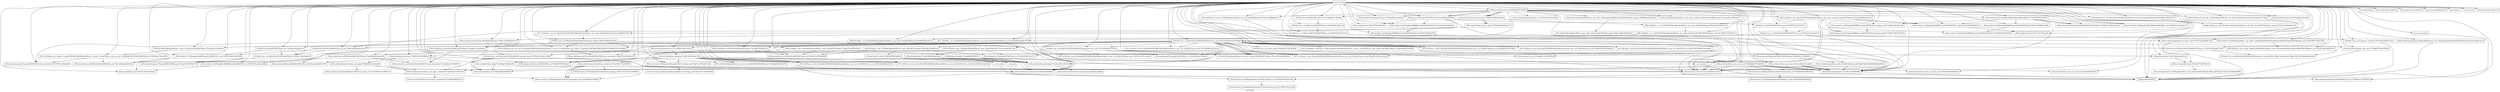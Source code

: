 digraph "Call graph" {
	label="Call graph";

	Node0x56424d361620 [shape=record,label="{external node}"];
	Node0x56424d361620 -> Node0x56424d41ed20;
	Node0x56424d361620 -> Node0x56424d24ccc0;
	Node0x56424d361620 -> Node0x56424d268780;
	Node0x56424d361620 -> Node0x56424d26d560;
	Node0x56424d361620 -> Node0x56424d295a80;
	Node0x56424d361620 -> Node0x56424d2875c0;
	Node0x56424d361620 -> Node0x56424d421020;
	Node0x56424d361620 -> Node0x56424d41b900;
	Node0x56424d361620 -> Node0x56424d23fc30;
	Node0x56424d361620 -> Node0x56424d241550;
	Node0x56424d361620 -> Node0x56424d250da0;
	Node0x56424d361620 -> Node0x56424d241de0;
	Node0x56424d361620 -> Node0x56424d2510d0;
	Node0x56424d361620 -> Node0x56424d3dff90;
	Node0x56424d361620 -> Node0x56424d24a650;
	Node0x56424d361620 -> Node0x56424d23d5e0;
	Node0x56424d361620 -> Node0x56424d259710;
	Node0x56424d361620 -> Node0x56424d2479e0;
	Node0x56424d361620 -> Node0x56424d25afc0;
	Node0x56424d361620 -> Node0x56424d252740;
	Node0x56424d361620 -> Node0x56424d2599c0;
	Node0x56424d361620 -> Node0x56424d321490;
	Node0x56424d361620 -> Node0x56424d25ca40;
	Node0x56424d361620 -> Node0x56424d361f80;
	Node0x56424d361620 -> Node0x56424d41f5e0;
	Node0x56424d361620 -> Node0x56424d25d130;
	Node0x56424d361620 -> Node0x56424d259ce0;
	Node0x56424d361620 -> Node0x56424d245210;
	Node0x56424d361620 -> Node0x56424d25e0f0;
	Node0x56424d361620 -> Node0x56424d28d070;
	Node0x56424d361620 -> Node0x56424d25b130;
	Node0x56424d361620 -> Node0x56424d243730;
	Node0x56424d361620 -> Node0x56424d259b30;
	Node0x56424d361620 -> Node0x56424d25f580;
	Node0x56424d361620 -> Node0x56424d26b9a0;
	Node0x56424d361620 -> Node0x56424d26bc50;
	Node0x56424d361620 -> Node0x56424d292bf0;
	Node0x56424d361620 -> Node0x56424d274af0;
	Node0x56424d361620 -> Node0x56424d273450;
	Node0x56424d361620 -> Node0x56424d274290;
	Node0x56424d361620 -> Node0x56424d282160;
	Node0x56424d361620 -> Node0x56424d269320;
	Node0x56424d361620 -> Node0x56424d288b80;
	Node0x56424d361620 -> Node0x56424d2771a0;
	Node0x56424d361620 -> Node0x56424d26e0b0;
	Node0x56424d361620 -> Node0x56424d2b9dc0;
	Node0x56424d361620 -> Node0x56424d26c7a0;
	Node0x56424d361620 -> Node0x56424d263ba0;
	Node0x56424d361620 -> Node0x56424d270c80;
	Node0x56424d361620 -> Node0x56424d26e9d0;
	Node0x56424d361620 -> Node0x56424d294370;
	Node0x56424d361620 -> Node0x56424d298490;
	Node0x56424d361620 -> Node0x56424d2a4870;
	Node0x56424d361620 -> Node0x56424d288030;
	Node0x56424d361620 -> Node0x56424d2ae920;
	Node0x56424d361620 -> Node0x56424d2768a0;
	Node0x56424d361620 -> Node0x56424d28cf40;
	Node0x56424d361620 -> Node0x56424d28a660;
	Node0x56424d361620 -> Node0x56424d237f40;
	Node0x56424d361620 -> Node0x56424d2a6e70;
	Node0x56424d361620 -> Node0x56424d238440;
	Node0x56424d361620 -> Node0x56424d2747d0;
	Node0x56424d361620 -> Node0x56424d2a5de0;
	Node0x56424d361620 -> Node0x56424d26eb40;
	Node0x56424d361620 -> Node0x56424d29ed40;
	Node0x56424d361620 -> Node0x56424d263710;
	Node0x56424d361620 -> Node0x56424d2ca510;
	Node0x56424d361620 -> Node0x56424d2445f0;
	Node0x56424d361620 -> Node0x56424d281170;
	Node0x56424d361620 -> Node0x56424d2c6500;
	Node0x56424d361620 -> Node0x56424d2c3ec0;
	Node0x56424d361620 -> Node0x56424d2c2730;
	Node0x56424d361620 -> Node0x56424d290050;
	Node0x56424d361620 -> Node0x56424d2c5880;
	Node0x56424d361620 -> Node0x56424d2c2590;
	Node0x56424d361620 -> Node0x56424d2a4a00;
	Node0x56424d361620 -> Node0x56424d2c23f0;
	Node0x56424d361620 -> Node0x56424d26f820;
	Node0x56424d361620 -> Node0x56424d23ecd0;
	Node0x56424d361620 -> Node0x56424d2cb2d0;
	Node0x56424d361620 -> Node0x56424d2cbc30;
	Node0x56424d361620 -> Node0x56424d282510;
	Node0x56424d361620 -> Node0x56424d2d9990;
	Node0x56424d361620 -> Node0x56424d2562a0;
	Node0x56424d361620 -> Node0x56424d2d8d30;
	Node0x56424d361620 -> Node0x56424d256080;
	Node0x56424d361620 -> Node0x56424d2e7810;
	Node0x56424d361620 -> Node0x56424d248080;
	Node0x56424d361620 -> Node0x56424d2497c0;
	Node0x56424d361620 -> Node0x56424d269700;
	Node0x56424d361620 -> Node0x56424d250fb0;
	Node0x56424d361620 -> Node0x56424d251f90;
	Node0x56424d361620 -> Node0x56424d259930;
	Node0x56424d361620 -> Node0x56424d25b510;
	Node0x56424d361620 -> Node0x56424d29f660;
	Node0x56424d361620 -> Node0x56424d27a560;
	Node0x56424d361620 -> Node0x56424d276a30;
	Node0x56424d361620 -> Node0x56424d2c5a10;
	Node0x56424d361620 -> Node0x56424d2cc740;
	Node0x56424d361620 -> Node0x56424d2cd060;
	Node0x56424d361620 -> Node0x56424d2dfe90;
	Node0x56424d361620 -> Node0x56424d2d2580;
	Node0x56424d361620 -> Node0x56424d26ddf0;
	Node0x56424d361620 -> Node0x56424d281000;
	Node0x56424d278680 [shape=record,label="{_ZN107_$LT$alloc..collections..CollectionAllocErr$u20$as$u20$core..convert..From$LT$core..alloc..AllocErr$GT$$GT$4from17ha4c96ebf2e5c864dE}"];
	Node0x56424d259b30 [shape=record,label="{_ZN4core5alloc10size_align17hce89de1952df9a55E}"];
	Node0x56424d259b30 -> Node0x56424d421020;
	Node0x56424d259b30 -> Node0x56424d41b900;
	Node0x56424d256080 [shape=record,label="{llvm.dbg.declare}"];
	Node0x56424d41ed20 [shape=record,label="{_ZN119_$LT$core..ptr..non_null..NonNull$LT$T$GT$$u20$as$u20$core..convert..From$LT$core..ptr..unique..Unique$LT$T$GT$$GT$$GT$4from17h598b4f781a124686E}"];
	Node0x56424d41ed20 -> Node0x56424d361f80;
	Node0x56424d41ed20 -> Node0x56424d41f5e0;
	Node0x56424d361f80 [shape=record,label="{_ZN4core3ptr6unique15Unique$LT$T$GT$6as_ptr17hcab16347d6f52075E}"];
	Node0x56424d41f5e0 [shape=record,label="{_ZN4core3ptr8non_null16NonNull$LT$T$GT$13new_unchecked17h092970a0556b92c7E}"];
	Node0x56424d24ccc0 [shape=record,label="{_ZN119_$LT$core..ptr..unique..Unique$LT$T$GT$$u20$as$u20$core..convert..From$LT$core..ptr..non_null..NonNull$LT$T$GT$$GT$$GT$4from17h9234fac17fac4939E}"];
	Node0x56424d24ccc0 -> Node0x56424d28d070;
	Node0x56424d24ccc0 -> Node0x56424d321490;
	Node0x56424d28d070 [shape=record,label="{_ZN4core3ptr8non_null16NonNull$LT$T$GT$6as_ptr17ha5cdb2c8aa845625E}"];
	Node0x56424d321490 [shape=record,label="{_ZN4core3ptr6unique15Unique$LT$T$GT$13new_unchecked17h1070071a06bdbbfbE}"];
	Node0x56424d2e7810 [shape=record,label="{rust_eh_personality}"];
	Node0x56424d2e7810 -> Node0x56424d420bc0;
	Node0x56424d268780 [shape=record,label="{_ZN4core3cmp3Ord3max17h7bc5d37159970c10E}"];
	Node0x56424d268780 -> Node0x56424d247f50;
	Node0x56424d247f50 [shape=record,label="{_ZN4core3cmp5impls57_$LT$impl$u20$core..cmp..PartialOrd$u20$for$u20$usize$GT$2ge17h45c33756ddfc9698E}"];
	Node0x56424d28cf40 [shape=record,label="{_ZN5alloc3vec12Vec$LT$T$GT$7reserve17h7f5053021d577187E}"];
	Node0x56424d28cf40 -> Node0x56424d263710;
	Node0x56424d26d560 [shape=record,label="{_ZN4core3cmp3max17h6b7d8cb2ecbfa07aE}"];
	Node0x56424d26d560 -> Node0x56424d268780;
	Node0x56424d295a80 [shape=record,label="{_ZN4core3fmt10ArgumentV13new17h34bbad091b519a91E}"];
	Node0x56424d2cbd50 [shape=record,label="{_ZN4core3fmt9Arguments6new_v117he9e1ed3037d1a958E}"];
	Node0x56424d2445f0 [shape=record,label="{_ZN66_$LT$alloc..vec..Vec$LT$T$GT$$u20$as$u20$core..ops..drop..Drop$GT$4drop17h93af129176645c72E}"];
	Node0x56424d2445f0 -> Node0x56424d2cb2d0;
	Node0x56424d2875c0 [shape=record,label="{_ZN4core3mem7size_of17haddbd11e145279fbE}"];
	Node0x56424d421020 [shape=record,label="{_ZN4core3mem7size_of17hcbce2c095d271551E}"];
	Node0x56424d41b900 [shape=record,label="{_ZN4core3mem8align_of17h58be296eb64d9f09E}"];
	Node0x56424d22f010 [shape=record,label="{_ZN4core3num12NonZeroUsize13new_unchecked17h7e6f69ed85056273E}"];
	Node0x56424d2308b0 [shape=record,label="{_ZN4core3num12NonZeroUsize3get17hac7ae282dcb32020E}"];
	Node0x56424d4347f0 [shape=record,label="{_ZN4core3num23_$LT$impl$u20$usize$GT$11checked_add17he671a21982e9e71aE}"];
	Node0x56424d4347f0 -> Node0x56424d2ba4f0;
	Node0x56424d2ba4f0 [shape=record,label="{_ZN4core3num23_$LT$impl$u20$usize$GT$15overflowing_add17h923cd7774d678bb9E}"];
	Node0x56424d240d40 [shape=record,label="{_ZN4core3num23_$LT$impl$u20$usize$GT$11checked_mul17h6b28f740164618c5E}"];
	Node0x56424d240d40 -> Node0x56424d432f60;
	Node0x56424d432f60 [shape=record,label="{_ZN4core3num23_$LT$impl$u20$usize$GT$15overflowing_mul17h374887cb2ac52e3fE}"];
	Node0x56424d433ad0 [shape=record,label="{_ZN4core3num23_$LT$impl$u20$usize$GT$12wrapping_add17h31515507c4190968E}"];
	Node0x56424d4328f0 [shape=record,label="{_ZN4core3num23_$LT$impl$u20$usize$GT$12wrapping_sub17h3cd8c6fb414638faE}"];
	Node0x56424d248bb0 [shape=record,label="{_ZN4core3num23_$LT$impl$u20$usize$GT$14saturating_mul17h9dd064f039801fbbE}"];
	Node0x56424d248bb0 -> Node0x56424d240d40;
	Node0x56424d248bb0 -> Node0x56424d3a69d0;
	Node0x56424d248bb0 -> Node0x56424d2b9dc0;
	Node0x56424d3a69d0 [shape=record,label="{_ZN4core3num23_$LT$impl$u20$usize$GT$9max_value17he01fa8624dee9c6eE}"];
	Node0x56424d2b9dc0 [shape=record,label="{_ZN4core6option15Option$LT$T$GT$9unwrap_or17h0398a1a71a80a97eE}"];
	Node0x56424d248b20 [shape=record,label="{_ZN4core3num23_$LT$impl$u20$usize$GT$15is_power_of_two17h99c4cfed1996f1e7E}"];
	Node0x56424d248b20 -> Node0x56424d4328f0;
	Node0x56424d248080 [shape=record,label="{llvm.uadd.with.overflow.i64}"];
	Node0x56424d2497c0 [shape=record,label="{llvm.umul.with.overflow.i64}"];
	Node0x56424d2496e0 [shape=record,label="{_ZN4core3ptr18real_drop_in_place17h066207d66ab60466E}"];
	Node0x56424d2496e0 -> Node0x56424d2445f0;
	Node0x56424d2496e0 -> Node0x56424d3a6870;
	Node0x56424d2496e0 -> Node0x56424d3a6870;
	Node0x56424d3a6870 [shape=record,label="{_ZN4core3ptr18real_drop_in_place17h39d919bd2294de7aE}"];
	Node0x56424d3a6870 -> Node0x56424d23ecd0;
	Node0x56424d23ecd0 [shape=record,label="{_ZN77_$LT$alloc..raw_vec..RawVec$LT$T$C$A$GT$$u20$as$u20$core..ops..drop..Drop$GT$4drop17h12ad5a8ff3458761E}"];
	Node0x56424d23ecd0 -> Node0x56424d2a6e70;
	Node0x56424d23fc30 [shape=record,label="{_ZN4core3ptr20slice_from_raw_parts17ha1bfe395f90cdf1dE}"];
	Node0x56424d241550 [shape=record,label="{_ZN4core3ptr24slice_from_raw_parts_mut17h9c036564920f6d8eE}"];
	Node0x56424d250da0 [shape=record,label="{_ZN4core3ptr31_$LT$impl$u20$$BP$mut$u20$T$GT$3add17h32cbd15240a94db6E}"];
	Node0x56424d250da0 -> Node0x56424d241de0;
	Node0x56424d241de0 [shape=record,label="{_ZN4core3ptr31_$LT$impl$u20$$BP$mut$u20$T$GT$6offset17hd146d1f2640ade90E}"];
	Node0x56424d251f90 [shape=record,label="{llvm.expect.i1}"];
	Node0x56424d2510d0 [shape=record,label="{_ZN4core3ptr31_$LT$impl$u20$$BP$mut$u20$T$GT$7is_null17h4107d68b1c0d7384E}"];
	Node0x56424d2510d0 -> Node0x56424d243730;
	Node0x56424d243730 [shape=record,label="{_ZN4core3ptr8null_mut17hf5921a60bd7d4d39E}"];
	Node0x56424d3dff90 [shape=record,label="{_ZN4core3ptr31_$LT$impl$u20$$BP$mut$u20$T$GT$7is_null17h4f743cada10cd3daE}"];
	Node0x56424d3dff90 -> Node0x56424d243730;
	Node0x56424d24a650 [shape=record,label="{_ZN4core3ptr33_$LT$impl$u20$$BP$const$u20$T$GT$12wrapping_add17h1b8ace82c58c3cfdE}"];
	Node0x56424d24a650 -> Node0x56424d23d5e0;
	Node0x56424d23d5e0 [shape=record,label="{_ZN4core3ptr33_$LT$impl$u20$$BP$const$u20$T$GT$15wrapping_offset17h34fe774b0c378355E}"];
	Node0x56424d259710 [shape=record,label="{_ZN4core3ptr33_$LT$impl$u20$$BP$const$u20$T$GT$3add17h6c61e59689b36af9E}"];
	Node0x56424d259710 -> Node0x56424d2479e0;
	Node0x56424d2479e0 [shape=record,label="{_ZN4core3ptr33_$LT$impl$u20$$BP$const$u20$T$GT$6offset17h370f3b6456705949E}"];
	Node0x56424d25afc0 [shape=record,label="{_ZN4core3ptr33_$LT$impl$u20$$BP$const$u20$T$GT$7is_null17he52b3d05308d8de7E}"];
	Node0x56424d25afc0 -> Node0x56424d252740;
	Node0x56424d252740 [shape=record,label="{_ZN4core3ptr4null17h3c87173d71624a85E}"];
	Node0x56424d2599c0 [shape=record,label="{_ZN4core3ptr5write17hf515073fca8f2c0bE}"];
	Node0x56424d25ca40 [shape=record,label="{_ZN4core3ptr6unique15Unique$LT$T$GT$5empty17h941e31492d5b5017E}"];
	Node0x56424d25ca40 -> Node0x56424d41b900;
	Node0x56424d25ca40 -> Node0x56424d321490;
	Node0x56424d25d130 [shape=record,label="{_ZN4core3ptr8non_null16NonNull$LT$T$GT$13new_unchecked17h7a2b422ec579e667E}"];
	Node0x56424d259ce0 [shape=record,label="{_ZN4core3ptr8non_null16NonNull$LT$T$GT$3new17he6f8468616da2465E}"];
	Node0x56424d259ce0 -> Node0x56424d3dff90;
	Node0x56424d259ce0 -> Node0x56424d25d130;
	Node0x56424d245210 [shape=record,label="{_ZN4core3ptr8non_null16NonNull$LT$T$GT$4cast17hbaffae71eab19ecaE}"];
	Node0x56424d245210 -> Node0x56424d28d070;
	Node0x56424d245210 -> Node0x56424d25d130;
	Node0x56424d25e0f0 [shape=record,label="{_ZN4core3ptr8non_null16NonNull$LT$T$GT$4cast17he768b74fa09feb21E}"];
	Node0x56424d25e0f0 -> Node0x56424d25b130;
	Node0x56424d25e0f0 -> Node0x56424d41f5e0;
	Node0x56424d25b130 [shape=record,label="{_ZN4core3ptr8non_null16NonNull$LT$T$GT$6as_ptr17ha676418f769a0af9E}"];
	Node0x56424d25d410 [shape=record,label="{_ZN4core5alloc6Layout15from_size_align17h04fa6652cc2b6a89E}"];
	Node0x56424d25d410 -> Node0x56424d248b20;
	Node0x56424d25d410 -> Node0x56424d256520;
	Node0x56424d256520 [shape=record,label="{_ZN4core5alloc6Layout25from_size_align_unchecked17h0df1b4477e0fc163E}"];
	Node0x56424d256520 -> Node0x56424d22f010;
	Node0x56424d2638c0 [shape=record,label="{_ZN4core5alloc6Layout18padding_needed_for17h2a9f6f177be56058E}"];
	Node0x56424d2638c0 -> Node0x56424d26a500;
	Node0x56424d2638c0 -> Node0x56424d433ad0;
	Node0x56424d2638c0 -> Node0x56424d4328f0;
	Node0x56424d2638c0 -> Node0x56424d4328f0;
	Node0x56424d2638c0 -> Node0x56424d4328f0;
	Node0x56424d26a500 [shape=record,label="{_ZN4core5alloc6Layout4size17h63fd037a0f42ff40E}"];
	Node0x56424d25f580 [shape=record,label="{_ZN4core5alloc6Layout3new17h0898135202f08854E}"];
	Node0x56424d25f580 -> Node0x56424d259b30;
	Node0x56424d25f580 -> Node0x56424d25d410;
	Node0x56424d25f580 -> Node0x56424d263ba0;
	Node0x56424d25f580 -> Node0x56424d269700;
	Node0x56424d25f580 -> Node0x56424d256520;
	Node0x56424d263ba0 [shape=record,label="{_ZN4core6result19Result$LT$T$C$E$GT$5is_ok17hd13adecd3d54257fE}"];
	Node0x56424d269700 [shape=record,label="{_ZN4core9panicking5panic17h2d0bc53a963fb996E}"];
	Node0x56424d269700 -> Node0x56424d420bc0;
	Node0x56424d2699b0 [shape=record,label="{_ZN4core5alloc6Layout5align17h722fccb48cc08c41E}"];
	Node0x56424d2699b0 -> Node0x56424d2308b0;
	Node0x56424d26b9a0 [shape=record,label="{_ZN4core5alloc6Layout5array17hc2990e7be6a7e8c5E}"];
	Node0x56424d26b9a0 -> Node0x56424d25f580;
	Node0x56424d26b9a0 -> Node0x56424d26be80;
	Node0x56424d26b9a0 -> Node0x56424d26c7a0;
	Node0x56424d26be80 [shape=record,label="{_ZN4core5alloc6Layout6repeat17h2f410a30efa9ec75E}"];
	Node0x56424d26be80 -> Node0x56424d26a500;
	Node0x56424d26be80 -> Node0x56424d2699b0;
	Node0x56424d26be80 -> Node0x56424d2638c0;
	Node0x56424d26be80 -> Node0x56424d4347f0;
	Node0x56424d26be80 -> Node0x56424d26e0b0;
	Node0x56424d26be80 -> Node0x56424d26f820;
	Node0x56424d26be80 -> Node0x56424d26e9d0;
	Node0x56424d26be80 -> Node0x56424d290050;
	Node0x56424d26be80 -> Node0x56424d240d40;
	Node0x56424d26be80 -> Node0x56424d26e0b0;
	Node0x56424d26be80 -> Node0x56424d26f820;
	Node0x56424d26be80 -> Node0x56424d26e9d0;
	Node0x56424d26be80 -> Node0x56424d290050;
	Node0x56424d26be80 -> Node0x56424d2699b0;
	Node0x56424d26be80 -> Node0x56424d256520;
	Node0x56424d26c7a0 [shape=record,label="{_ZN4core6result19Result$LT$T$C$E$GT$3map17h639f001e57d0f962E}"];
	Node0x56424d26c7a0 -> Node0x56424d26bc50;
	Node0x56424d26bc50 [shape=record,label="{_ZN4core5alloc6Layout5array28_$u7b$$u7b$closure$u7d$$u7d$17h0408d90d0d4a805eE}"];
	Node0x56424d26bc50 -> Node0x56424d421020;
	Node0x56424d26bc50 -> Node0x56424d269700;
	Node0x56424d27a560 [shape=record,label="{__rust_dealloc}"];
	Node0x56424d27a560 -> Node0x56424d420bc0;
	Node0x56424d294370 [shape=record,label="{_ZN50_$LT$T$u20$as$u20$core..convert..From$LT$T$GT$$GT$4from17hcee35d91d8e959beE}"];
	Node0x56424d26e0b0 [shape=record,label="{_ZN4core6option15Option$LT$T$GT$5ok_or17h6ff9cf070555a6afE}"];
	Node0x56424d26f820 [shape=record,label="{_ZN73_$LT$core..result..Result$LT$T$C$E$GT$$u20$as$u20$core..ops..try..Try$GT$11into_result17hcc4f8b29e7af14c4E}"];
	Node0x56424d26e9d0 [shape=record,label="{_ZN50_$LT$T$u20$as$u20$core..convert..From$LT$T$GT$$GT$4from17h33b4202304b55567E}"];
	Node0x56424d290050 [shape=record,label="{_ZN73_$LT$core..result..Result$LT$T$C$E$GT$$u20$as$u20$core..ops..try..Try$GT$10from_error17hfd23b02d802a2885E}"];
	Node0x56424d250fb0 [shape=record,label="{llvm.memcpy.p0i8.p0i8.i64}"];
	Node0x56424d292bf0 [shape=record,label="{_ZN4core5slice14from_raw_parts17h21a16b4b31f1abd2E}"];
	Node0x56424d292bf0 -> Node0x56424d41b900;
	Node0x56424d292bf0 -> Node0x56424d269700;
	Node0x56424d292bf0 -> Node0x56424d421020;
	Node0x56424d292bf0 -> Node0x56424d248bb0;
	Node0x56424d292bf0 -> Node0x56424d269700;
	Node0x56424d292bf0 -> Node0x56424d23fc30;
	Node0x56424d292bf0 -> Node0x56424d269700;
	Node0x56424d274af0 [shape=record,label="{_ZN4core5slice18from_raw_parts_mut17h86b8b60c77b42945E}"];
	Node0x56424d274af0 -> Node0x56424d41b900;
	Node0x56424d274af0 -> Node0x56424d269700;
	Node0x56424d274af0 -> Node0x56424d421020;
	Node0x56424d274af0 -> Node0x56424d248bb0;
	Node0x56424d274af0 -> Node0x56424d269700;
	Node0x56424d274af0 -> Node0x56424d241550;
	Node0x56424d274af0 -> Node0x56424d269700;
	Node0x56424d273450 [shape=record,label="{_ZN4core5slice29_$LT$impl$u20$$u5b$T$u5d$$GT$3len17h705ba708b6d5c46aE}"];
	Node0x56424d274290 [shape=record,label="{_ZN4core5slice29_$LT$impl$u20$$u5b$T$u5d$$GT$4iter17h1a0ed790bd4e1f45E}"];
	Node0x56424d274290 -> Node0x56424d282160;
	Node0x56424d274290 -> Node0x56424d25afc0;
	Node0x56424d274290 -> Node0x56424d421020;
	Node0x56424d274290 -> Node0x56424d273450;
	Node0x56424d274290 -> Node0x56424d273450;
	Node0x56424d274290 -> Node0x56424d24a650;
	Node0x56424d274290 -> Node0x56424d259710;
	Node0x56424d282160 [shape=record,label="{_ZN4core5slice29_$LT$impl$u20$$u5b$T$u5d$$GT$6as_ptr17hd6812cc914edf337E}"];
	Node0x56424d259930 [shape=record,label="{llvm.assume}"];
	Node0x56424d269320 [shape=record,label="{_ZN4core5slice77_$LT$impl$u20$core..ops..index..IndexMut$LT$I$GT$$u20$for$u20$$u5b$T$u5d$$GT$9index_mut17h66766977a6fa03d6E}"];
	Node0x56424d269320 -> Node0x56424d282510;
	Node0x56424d282510 [shape=record,label="{_ZN90_$LT$core..ops..range..RangeFull$u20$as$u20$core..slice..SliceIndex$LT$$u5b$T$u5d$$GT$$GT$9index_mut17hc46139b33d851001E}"];
	Node0x56424d288b80 [shape=record,label="{_ZN4core6option15Option$LT$T$GT$5ok_or17h1b24209fb72b3a77E}"];
	Node0x56424d2771a0 [shape=record,label="{_ZN4core6option15Option$LT$T$GT$5ok_or17h2a56a56cad73cb06E}"];
	Node0x56424d270c80 [shape=record,label="{_ZN4core6result19Result$LT$T$C$E$GT$7map_err17hf3a7e459cd857a34E}"];
	Node0x56424d270c80 -> Node0x56424d2747d0;
	Node0x56424d2747d0 [shape=record,label="{_ZN5alloc7raw_vec19RawVec$LT$T$C$A$GT$16reserve_internal28_$u7b$$u7b$closure$u7d$$u7d$17h6544beb0afc8da4fE}"];
	Node0x56424d2cd060 [shape=record,label="{_ZN5alloc7raw_vec17capacity_overflow17he79b434a8a95c170E}"];
	Node0x56424d2cd060 -> Node0x56424d420bc0;
	Node0x56424d298490 [shape=record,label="{_ZN50_$LT$T$u20$as$u20$core..convert..Into$LT$U$GT$$GT$4into17ha52eaa15335eaff3E}"];
	Node0x56424d298490 -> Node0x56424d24ccc0;
	Node0x56424d279fd0 [shape=record,label="{_ZN51_$LT$u32$u20$as$u20$core..ops..arith..AddAssign$GT$10add_assign17h6ac72d04e08dd570E}"];
	Node0x56424d279fd0 -> Node0x56424d269700;
	Node0x56424d25b510 [shape=record,label="{llvm.uadd.with.overflow.i32}"];
	Node0x56424d2852f0 [shape=record,label="{_ZN59_$LT$alloc..alloc..Global$u20$as$u20$core..alloc..Alloc$GT$5alloc17h2acd1efd4cf63756E}"];
	Node0x56424d2852f0 -> Node0x56424d273a30;
	Node0x56424d2852f0 -> Node0x56424d259ce0;
	Node0x56424d2852f0 -> Node0x56424d288b80;
	Node0x56424d282300 [shape=record,label="{_ZN59_$LT$alloc..alloc..Global$u20$as$u20$core..alloc..Alloc$GT$7dealloc17heb8e7a6c0887b034E}"];
	Node0x56424d282300 -> Node0x56424d25b130;
	Node0x56424d282300 -> Node0x56424d3e2390;
	Node0x56424d273a30 [shape=record,label="{_ZN5alloc5alloc5alloc17hc6b394b390deec0dE}"];
	Node0x56424d273a30 -> Node0x56424d26a500;
	Node0x56424d273a30 -> Node0x56424d2699b0;
	Node0x56424d273a30 -> Node0x56424d29f660;
	Node0x56424d277b80 [shape=record,label="{_ZN59_$LT$alloc..alloc..Global$u20$as$u20$core..alloc..Alloc$GT$7realloc17h9f3c86c3a84ef5baE}"];
	Node0x56424d277b80 -> Node0x56424d25b130;
	Node0x56424d277b80 -> Node0x56424d273550;
	Node0x56424d277b80 -> Node0x56424d259ce0;
	Node0x56424d277b80 -> Node0x56424d288b80;
	Node0x56424d3e2390 [shape=record,label="{_ZN5alloc5alloc7dealloc17hfeaf9b8f1f676b7fE}"];
	Node0x56424d3e2390 -> Node0x56424d26a500;
	Node0x56424d3e2390 -> Node0x56424d2699b0;
	Node0x56424d3e2390 -> Node0x56424d27a560;
	Node0x56424d273550 [shape=record,label="{_ZN5alloc5alloc7realloc17hf9539f700f526c95E}"];
	Node0x56424d273550 -> Node0x56424d26a500;
	Node0x56424d273550 -> Node0x56424d2699b0;
	Node0x56424d273550 -> Node0x56424d276a30;
	Node0x56424d2a4870 [shape=record,label="{_ZN5alloc3vec12Vec$LT$T$GT$10as_mut_ptr17habc7bdb9ad22b75eE}"];
	Node0x56424d2a4870 -> Node0x56424d26eb40;
	Node0x56424d2a4870 -> Node0x56424d2510d0;
	Node0x56424d26eb40 [shape=record,label="{_ZN5alloc7raw_vec19RawVec$LT$T$C$A$GT$3ptr17h325d119ab59ab693E}"];
	Node0x56424d26eb40 -> Node0x56424d361f80;
	Node0x56424d288030 [shape=record,label="{_ZN5alloc3vec12Vec$LT$T$GT$3new17h51f882f627189c6bE}"];
	Node0x56424d288030 -> Node0x56424d28a660;
	Node0x56424d28a660 [shape=record,label="{_ZN5alloc7raw_vec15RawVec$LT$T$GT$3new17hefd2d29fe3de217cE}"];
	Node0x56424d28a660 -> Node0x56424d29ed40;
	Node0x56424d2ae920 [shape=record,label="{_ZN5alloc3vec12Vec$LT$T$GT$4push17hccb78d58dbe9654dE}"];
	Node0x56424d2ae920 -> Node0x56424d421020;
	Node0x56424d2ae920 -> Node0x56424d28cf40;
	Node0x56424d2ae920 -> Node0x56424d2a4870;
	Node0x56424d2ae920 -> Node0x56424d250da0;
	Node0x56424d2ae920 -> Node0x56424d2599c0;
	Node0x56424d2ca510 [shape=record,label="{_ZN63_$LT$I$u20$as$u20$core..iter..traits..collect..IntoIterator$GT$9into_iter17h125ea60e7f959ee9E}"];
	Node0x56424d2768a0 [shape=record,label="{_ZN5alloc3vec12Vec$LT$T$GT$6as_ptr17h4cfeaefc9edda633E}"];
	Node0x56424d2768a0 -> Node0x56424d26eb40;
	Node0x56424d2768a0 -> Node0x56424d2510d0;
	Node0x56424d263710 [shape=record,label="{_ZN5alloc7raw_vec19RawVec$LT$T$C$A$GT$7reserve17hdb2ecc5a7abdecb7E}"];
	Node0x56424d263710 -> Node0x56424d238440;
	Node0x56424d263710 -> Node0x56424d2cd060;
	Node0x56424d263710 -> Node0x56424d269700;
	Node0x56424d29f660 [shape=record,label="{__rust_alloc}"];
	Node0x56424d29f660 -> Node0x56424d420bc0;
	Node0x56424d288260 [shape=record,label="{_ZN5alloc7raw_vec11alloc_guard17h08ea4471423d6529E}"];
	Node0x56424d288260 -> Node0x56424d2875c0;
	Node0x56424d276a30 [shape=record,label="{__rust_realloc}"];
	Node0x56424d276a30 -> Node0x56424d420bc0;
	Node0x56424d29ed40 [shape=record,label="{_ZN5alloc7raw_vec19RawVec$LT$T$C$A$GT$6new_in17hf8cf526633e25723E}"];
	Node0x56424d29ed40 -> Node0x56424d25ca40;
	Node0x56424d29ed40 -> Node0x56424d421020;
	Node0x56424d29ed40 -> Node0x56424d2cc740;
	Node0x56424d237f40 [shape=record,label="{_ZN5alloc7raw_vec19RawVec$LT$T$C$A$GT$14current_layout17hf7b432e799e1c318E}"];
	Node0x56424d237f40 -> Node0x56424d41b900;
	Node0x56424d237f40 -> Node0x56424d421020;
	Node0x56424d237f40 -> Node0x56424d256520;
	Node0x56424d2a6e70 [shape=record,label="{_ZN5alloc7raw_vec19RawVec$LT$T$C$A$GT$14dealloc_buffer17h6947f360b38a0cefE}"];
	Node0x56424d2a6e70 -> Node0x56424d421020;
	Node0x56424d2a6e70 -> Node0x56424d237f40;
	Node0x56424d2a6e70 -> Node0x56424d41ed20;
	Node0x56424d2a6e70 -> Node0x56424d245210;
	Node0x56424d2a6e70 -> Node0x56424d282300;
	Node0x56424d238440 [shape=record,label="{_ZN5alloc7raw_vec19RawVec$LT$T$C$A$GT$16reserve_internal17h76b855bc3d15949dE}"];
	Node0x56424d238440 -> Node0x56424d421020;
	Node0x56424d238440 -> Node0x56424d4328f0;
	Node0x56424d238440 -> Node0x56424d2a5de0;
	Node0x56424d238440 -> Node0x56424d4347f0;
	Node0x56424d238440 -> Node0x56424d2771a0;
	Node0x56424d238440 -> Node0x56424d2a4a00;
	Node0x56424d238440 -> Node0x56424d294370;
	Node0x56424d238440 -> Node0x56424d2c2730;
	Node0x56424d238440 -> Node0x56424d2a4a00;
	Node0x56424d238440 -> Node0x56424d294370;
	Node0x56424d238440 -> Node0x56424d2c2730;
	Node0x56424d238440 -> Node0x56424d26b9a0;
	Node0x56424d238440 -> Node0x56424d270c80;
	Node0x56424d238440 -> Node0x56424d2c23f0;
	Node0x56424d238440 -> Node0x56424d294370;
	Node0x56424d238440 -> Node0x56424d2c2730;
	Node0x56424d238440 -> Node0x56424d26a500;
	Node0x56424d238440 -> Node0x56424d288260;
	Node0x56424d238440 -> Node0x56424d2c5880;
	Node0x56424d238440 -> Node0x56424d294370;
	Node0x56424d238440 -> Node0x56424d2c2730;
	Node0x56424d238440 -> Node0x56424d237f40;
	Node0x56424d238440 -> Node0x56424d2852f0;
	Node0x56424d238440 -> Node0x56424d2699b0;
	Node0x56424d238440 -> Node0x56424d2699b0;
	Node0x56424d238440 -> Node0x56424d269700;
	Node0x56424d238440 -> Node0x56424d41ed20;
	Node0x56424d238440 -> Node0x56424d245210;
	Node0x56424d238440 -> Node0x56424d26a500;
	Node0x56424d238440 -> Node0x56424d277b80;
	Node0x56424d238440 -> Node0x56424d2c5a10;
	Node0x56424d238440 -> Node0x56424d2c2590;
	Node0x56424d238440 -> Node0x56424d278680;
	Node0x56424d238440 -> Node0x56424d2c2730;
	Node0x56424d238440 -> Node0x56424d25e0f0;
	Node0x56424d238440 -> Node0x56424d298490;
	Node0x56424d2a5de0 [shape=record,label="{_ZN5alloc7raw_vec19RawVec$LT$T$C$A$GT$18amortized_new_size17h1cbe369e3d731679E}"];
	Node0x56424d2a5de0 -> Node0x56424d4347f0;
	Node0x56424d2a5de0 -> Node0x56424d2771a0;
	Node0x56424d2a5de0 -> Node0x56424d2a4a00;
	Node0x56424d2a5de0 -> Node0x56424d294370;
	Node0x56424d2a5de0 -> Node0x56424d2c3ec0;
	Node0x56424d2a5de0 -> Node0x56424d26d560;
	Node0x56424d2a4a00 [shape=record,label="{_ZN73_$LT$core..result..Result$LT$T$C$E$GT$$u20$as$u20$core..ops..try..Try$GT$11into_result17hb0533315cfbca542E}"];
	Node0x56424d2c2730 [shape=record,label="{_ZN73_$LT$core..result..Result$LT$T$C$E$GT$$u20$as$u20$core..ops..try..Try$GT$10from_error17hd05f0e5f3215186aE}"];
	Node0x56424d2c23f0 [shape=record,label="{_ZN73_$LT$core..result..Result$LT$T$C$E$GT$$u20$as$u20$core..ops..try..Try$GT$11into_result17hb79b602913ec5e8aE}"];
	Node0x56424d2c5880 [shape=record,label="{_ZN73_$LT$core..result..Result$LT$T$C$E$GT$$u20$as$u20$core..ops..try..Try$GT$11into_result17h21bbe881a3b15b52E}"];
	Node0x56424d2c5a10 [shape=record,label="{_ZN5alloc5alloc18handle_alloc_error17h3b845f7dbeb70a83E}"];
	Node0x56424d2c5a10 -> Node0x56424d420bc0;
	Node0x56424d2c2590 [shape=record,label="{_ZN73_$LT$core..result..Result$LT$T$C$E$GT$$u20$as$u20$core..ops..try..Try$GT$11into_result17h68c082ed930c8be5E}"];
	Node0x56424d2c3ec0 [shape=record,label="{_ZN73_$LT$core..result..Result$LT$T$C$E$GT$$u20$as$u20$core..ops..try..Try$GT$10from_error17h76a7a19f71cccb67E}"];
	Node0x56424d2cc740 [shape=record,label="{_ZN4core9panicking18panic_bounds_check17h0537ade040df571eE}"];
	Node0x56424d2cc740 -> Node0x56424d420bc0;
	Node0x56424d2cb2d0 [shape=record,label="{_ZN80_$LT$alloc..vec..Vec$LT$T$GT$$u20$as$u20$core..ops..index..IndexMut$LT$I$GT$$GT$9index_mut17hcf188d793def9193E}"];
	Node0x56424d2cb2d0 -> Node0x56424d2c6500;
	Node0x56424d2cb2d0 -> Node0x56424d269320;
	Node0x56424d2c8490 [shape=record,label="{_ZN66_$LT$u32$u20$as$u20$core..ops..arith..AddAssign$LT$$RF$u32$GT$$GT$10add_assign17h50f088ee4a1d925eE}"];
	Node0x56424d2c8490 -> Node0x56424d279fd0;
	Node0x56424d281170 [shape=record,label="{_ZN68_$LT$alloc..vec..Vec$LT$T$GT$$u20$as$u20$core..ops..deref..Deref$GT$5deref17h384ff93658bc8a21E}"];
	Node0x56424d281170 -> Node0x56424d2768a0;
	Node0x56424d281170 -> Node0x56424d292bf0;
	Node0x56424d2c6500 [shape=record,label="{_ZN71_$LT$alloc..vec..Vec$LT$T$GT$$u20$as$u20$core..ops..deref..DerefMut$GT$9deref_mut17h06a4f555e64f5e70E}"];
	Node0x56424d2c6500 -> Node0x56424d2a4870;
	Node0x56424d2c6500 -> Node0x56424d274af0;
	Node0x56424d2cbc30 [shape=record,label="{_ZN85_$LT$core..slice..Iter$LT$T$GT$$u20$as$u20$core..iter..traits..iterator..Iterator$GT$4next17h8c3292286ebf3cebE}"];
	Node0x56424d2cbc30 -> Node0x56424d25afc0;
	Node0x56424d2cbc30 -> Node0x56424d421020;
	Node0x56424d2cbc30 -> Node0x56424d25afc0;
	Node0x56424d2cbc30 -> Node0x56424d421020;
	Node0x56424d2cbc30 -> Node0x56424d2479e0;
	Node0x56424d2cbc30 -> Node0x56424d23d5e0;
	Node0x56424d2d9990 [shape=record,label="{_ZN6macros5bench3run17hd55fe66825733a85E}"];
	Node0x56424d2d9990 -> Node0x56424d2562a0;
	Node0x56424d2d9990 -> Node0x56424d288030;
	Node0x56424d2d9990 -> Node0x56424d2dfe90;
	Node0x56424d2d9990 -> Node0x56424d2ae920;
	Node0x56424d2d9990 -> Node0x56424d2496e0;
	Node0x56424d2d9990 -> Node0x56424d2d2580;
	Node0x56424d2d9990 -> Node0x56424d2ae920;
	Node0x56424d2d9990 -> Node0x56424d281170;
	Node0x56424d2d9990 -> Node0x56424d274290;
	Node0x56424d2d9990 -> Node0x56424d2496e0;
	Node0x56424d2d9990 -> Node0x56424d2ca510;
	Node0x56424d2d9990 -> Node0x56424d2cbc30;
	Node0x56424d2d9990 -> Node0x56424d2c8490;
	Node0x56424d2d9990 -> Node0x56424d295a80;
	Node0x56424d2d9990 -> Node0x56424d2cbd50;
	Node0x56424d2d9990 -> Node0x56424d281000;
	Node0x56424d2d9990 -> Node0x56424d2496e0;
	Node0x56424d2d9990 -> Node0x56424d269700;
	Node0x56424d2562a0 [shape=record,label="{_ZN68_$LT$macros..lib..MacroStruct$u20$as$u20$traits..lib..MacroTrait$GT$6method17ha9ffabc59e975e03E}"];
	Node0x56424d2562a0 -> Node0x56424d2d8d30;
	Node0x56424d2dfe90 [shape=record,label="{_ZN64_$LT$structs..lib..fat..Fat$u20$as$u20$traits..lib..FooTrait$GT$6method17h4ea154d08bfdf311E}"];
	Node0x56424d2dfe90 -> Node0x56424d420bc0;
	Node0x56424d2d2580 [shape=record,label="{_ZN66_$LT$structs..lib..thin..Thin$u20$as$u20$traits..lib..FooTrait$GT$6method17h0aba4b4dca3c7febE}"];
	Node0x56424d2d2580 -> Node0x56424d420bc0;
	Node0x56424d26ddf0 [shape=record,label="{_ZN4core3fmt3num3imp52_$LT$impl$u20$core..fmt..Display$u20$for$u20$u32$GT$3fmt17h7aa4e3c5490ccb71E}"];
	Node0x56424d26ddf0 -> Node0x56424d420bc0;
	Node0x56424d281000 [shape=record,label="{_ZN3std2io5stdio6_print17he35bad81a54ba3dfE}"];
	Node0x56424d281000 -> Node0x56424d420bc0;
	Node0x56424d2d8d30 [shape=record,label="{_ZN68_$LT$macros..lib..MacroStruct$u20$as$u20$traits..lib..MacroTrait$GT$14another_method17h518cc6d56e58aa75E}"];
}
